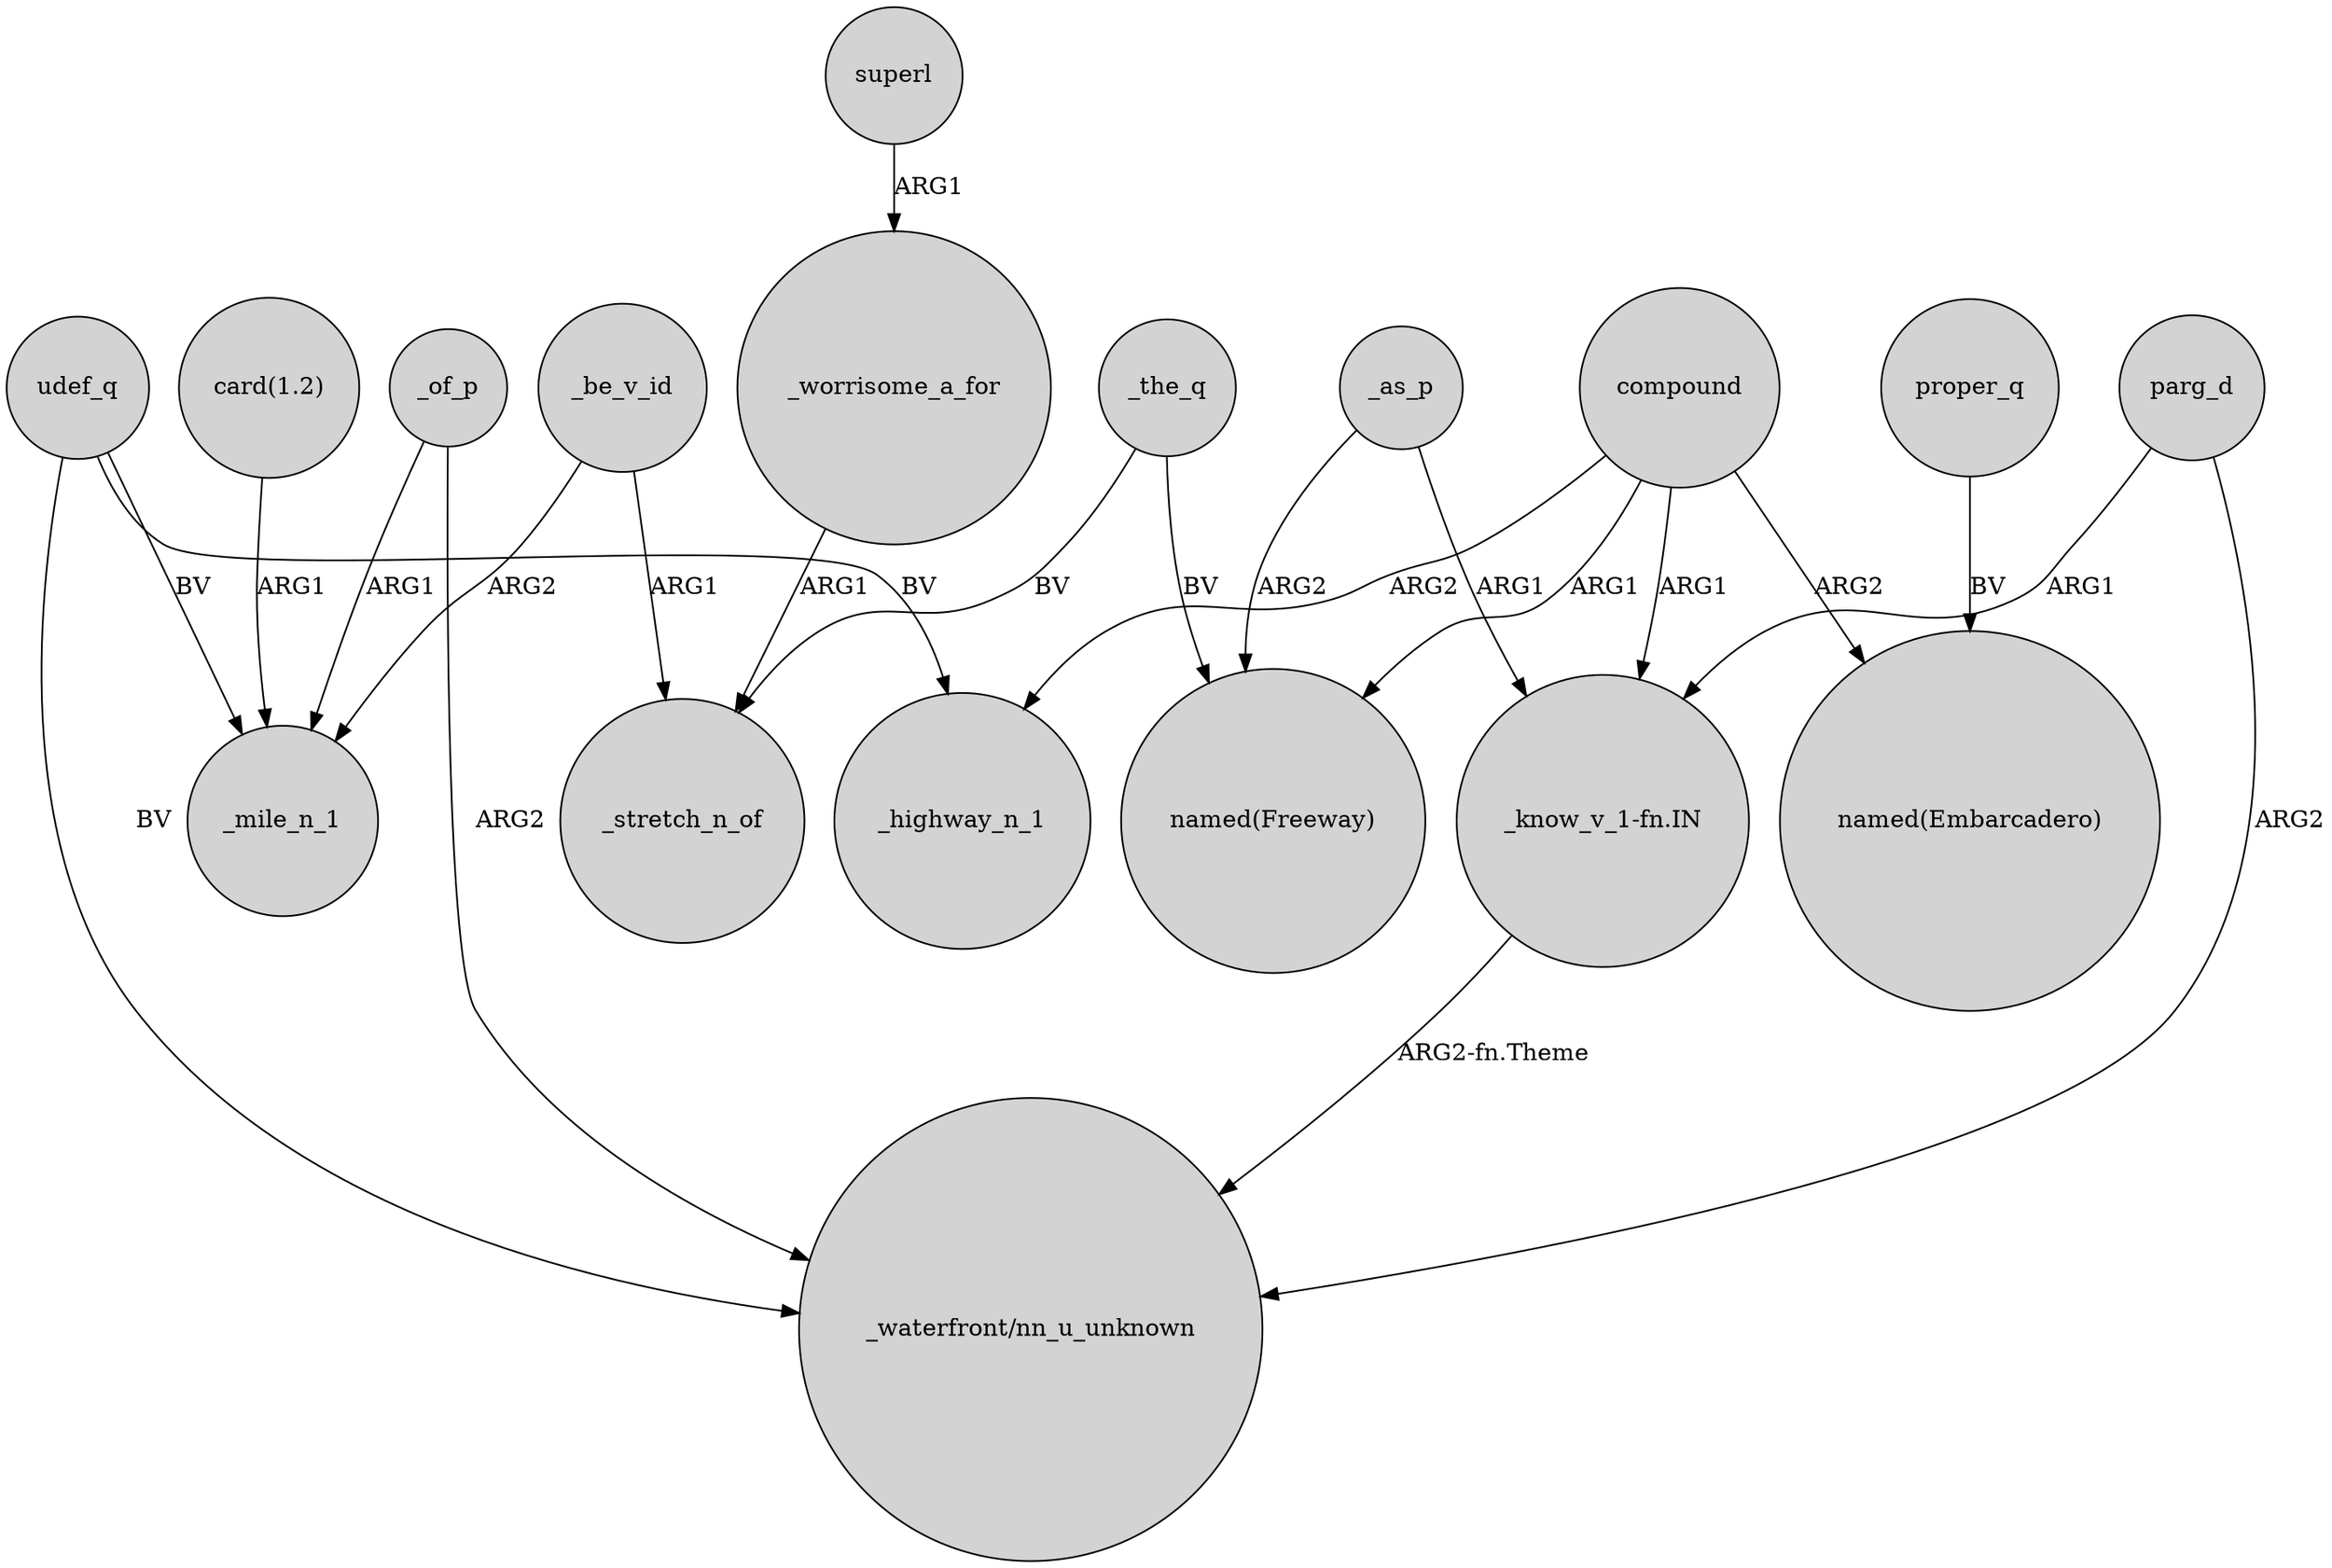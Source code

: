 digraph {
	node [shape=circle style=filled]
	udef_q -> _mile_n_1 [label=BV]
	udef_q -> _highway_n_1 [label=BV]
	parg_d -> "_waterfront/nn_u_unknown" [label=ARG2]
	parg_d -> "_know_v_1-fn.IN" [label=ARG1]
	compound -> "_know_v_1-fn.IN" [label=ARG1]
	_as_p -> "_know_v_1-fn.IN" [label=ARG1]
	proper_q -> "named(Embarcadero)" [label=BV]
	superl -> _worrisome_a_for [label=ARG1]
	compound -> _highway_n_1 [label=ARG2]
	_be_v_id -> _stretch_n_of [label=ARG1]
	_of_p -> "_waterfront/nn_u_unknown" [label=ARG2]
	_of_p -> _mile_n_1 [label=ARG1]
	"_know_v_1-fn.IN" -> "_waterfront/nn_u_unknown" [label="ARG2-fn.Theme"]
	_worrisome_a_for -> _stretch_n_of [label=ARG1]
	_be_v_id -> _mile_n_1 [label=ARG2]
	_as_p -> "named(Freeway)" [label=ARG2]
	"card(1.2)" -> _mile_n_1 [label=ARG1]
	udef_q -> "_waterfront/nn_u_unknown" [label=BV]
	_the_q -> _stretch_n_of [label=BV]
	_the_q -> "named(Freeway)" [label=BV]
	compound -> "named(Freeway)" [label=ARG1]
	compound -> "named(Embarcadero)" [label=ARG2]
}
